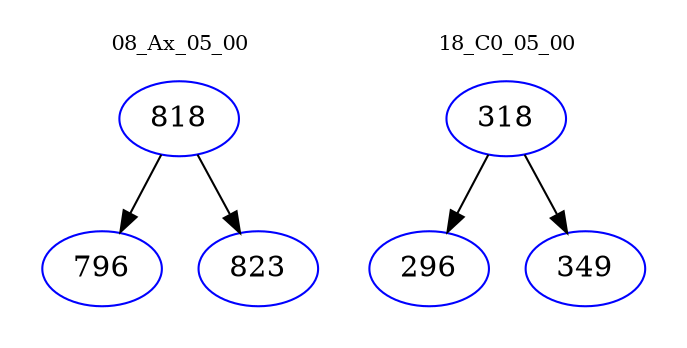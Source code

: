 digraph{
subgraph cluster_0 {
color = white
label = "08_Ax_05_00";
fontsize=10;
T0_818 [label="818", color="blue"]
T0_818 -> T0_796 [color="black"]
T0_796 [label="796", color="blue"]
T0_818 -> T0_823 [color="black"]
T0_823 [label="823", color="blue"]
}
subgraph cluster_1 {
color = white
label = "18_C0_05_00";
fontsize=10;
T1_318 [label="318", color="blue"]
T1_318 -> T1_296 [color="black"]
T1_296 [label="296", color="blue"]
T1_318 -> T1_349 [color="black"]
T1_349 [label="349", color="blue"]
}
}
